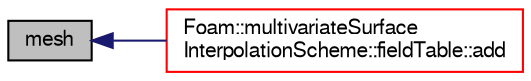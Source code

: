 digraph "mesh"
{
  bgcolor="transparent";
  edge [fontname="FreeSans",fontsize="10",labelfontname="FreeSans",labelfontsize="10"];
  node [fontname="FreeSans",fontsize="10",shape=record];
  rankdir="LR";
  Node68 [label="mesh",height=0.2,width=0.4,color="black", fillcolor="grey75", style="filled", fontcolor="black"];
  Node68 -> Node69 [dir="back",color="midnightblue",fontsize="10",style="solid",fontname="FreeSans"];
  Node69 [label="Foam::multivariateSurface\lInterpolationScheme::fieldTable::add",height=0.2,width=0.4,color="red",URL="$a23122.html#aacc7219ba767f127a3ceb7f18043e63f"];
}
